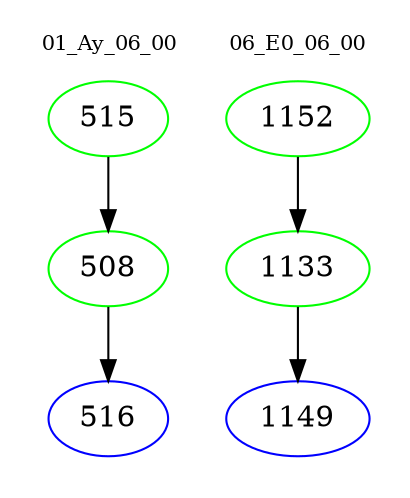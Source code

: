 digraph{
subgraph cluster_0 {
color = white
label = "01_Ay_06_00";
fontsize=10;
T0_515 [label="515", color="green"]
T0_515 -> T0_508 [color="black"]
T0_508 [label="508", color="green"]
T0_508 -> T0_516 [color="black"]
T0_516 [label="516", color="blue"]
}
subgraph cluster_1 {
color = white
label = "06_E0_06_00";
fontsize=10;
T1_1152 [label="1152", color="green"]
T1_1152 -> T1_1133 [color="black"]
T1_1133 [label="1133", color="green"]
T1_1133 -> T1_1149 [color="black"]
T1_1149 [label="1149", color="blue"]
}
}
